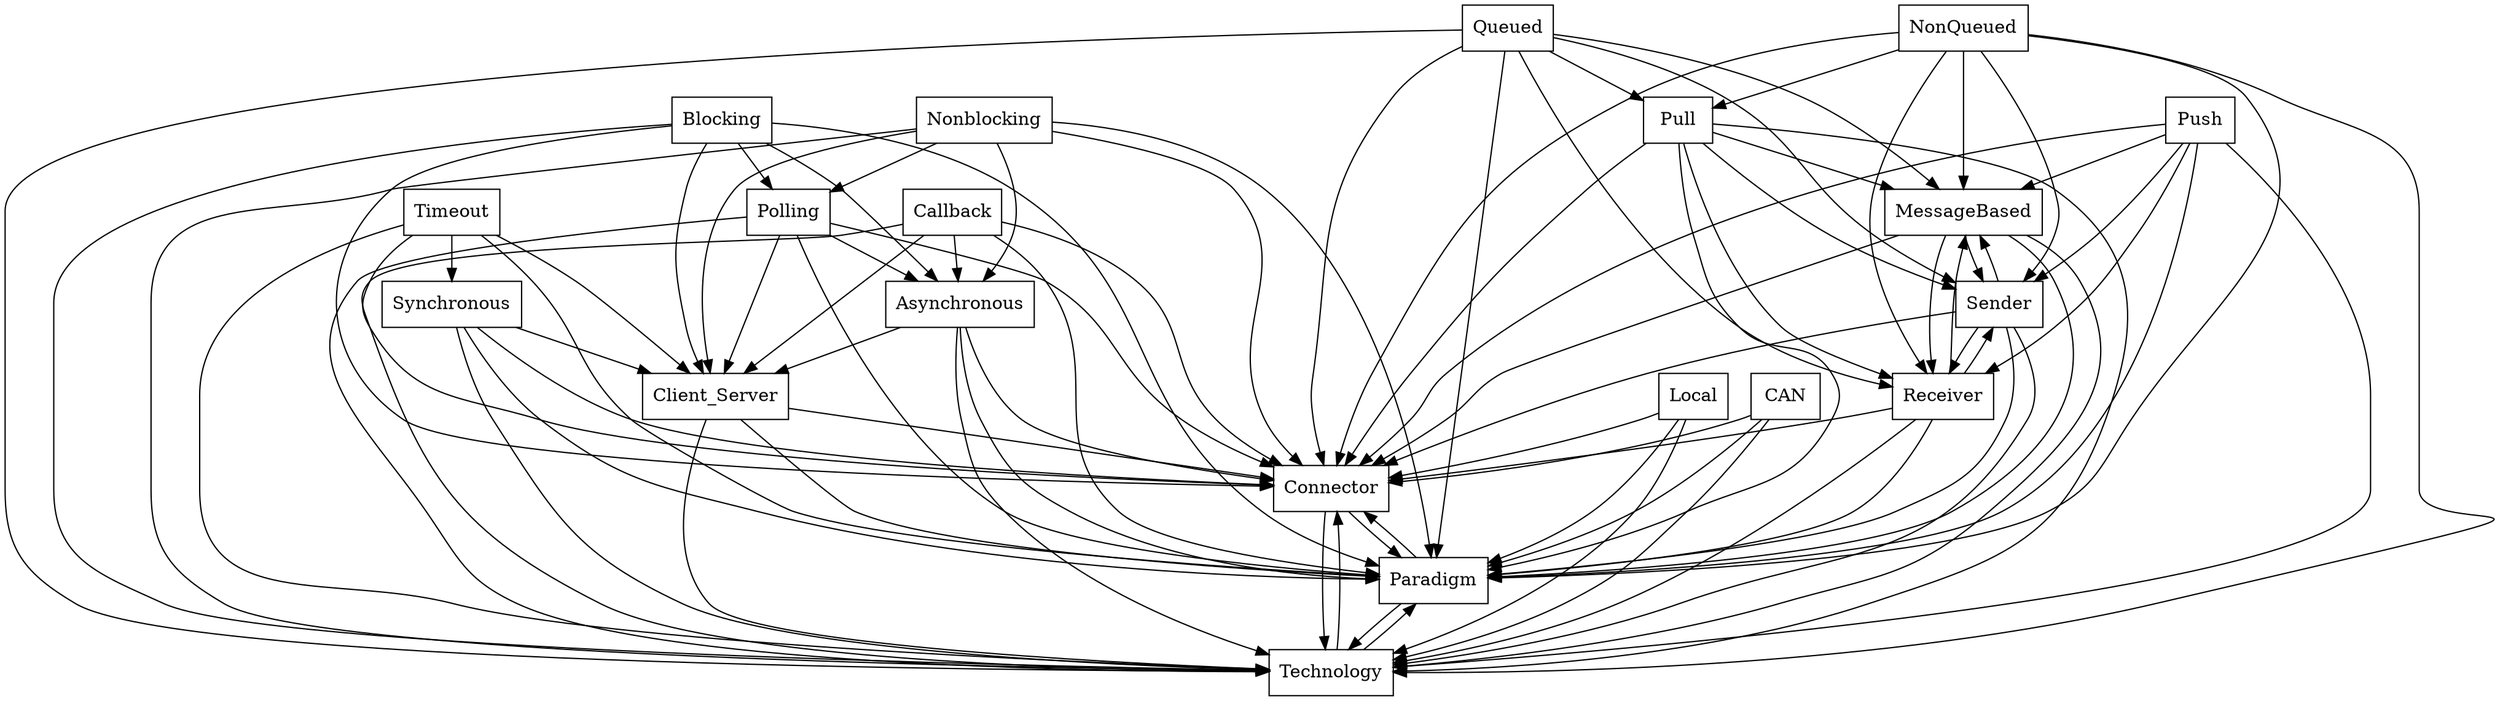 digraph{
graph [rankdir=TB];
node [shape=box];
edge [arrowhead=normal];
0[label="MessageBased",]
1[label="Timeout",]
2[label="Queued",]
3[label="Local",]
4[label="Pull",]
5[label="Nonblocking",]
6[label="Connector",]
7[label="Paradigm",]
8[label="NonQueued",]
9[label="Push",]
10[label="Synchronous",]
11[label="Sender",]
12[label="Blocking",]
13[label="Polling",]
14[label="Client_Server",]
15[label="Receiver",]
16[label="Asynchronous",]
17[label="Callback",]
18[label="CAN",]
19[label="Technology",]
0->6[label="",]
0->7[label="",]
0->11[label="",]
0->15[label="",]
0->19[label="",]
1->6[label="",]
1->7[label="",]
1->10[label="",]
1->14[label="",]
1->19[label="",]
2->0[label="",]
2->4[label="",]
2->6[label="",]
2->7[label="",]
2->11[label="",]
2->15[label="",]
2->19[label="",]
3->6[label="",]
3->7[label="",]
3->19[label="",]
4->0[label="",]
4->6[label="",]
4->7[label="",]
4->11[label="",]
4->15[label="",]
4->19[label="",]
5->6[label="",]
5->7[label="",]
5->13[label="",]
5->14[label="",]
5->16[label="",]
5->19[label="",]
6->7[label="",]
6->19[label="",]
7->6[label="",]
7->19[label="",]
8->0[label="",]
8->4[label="",]
8->6[label="",]
8->7[label="",]
8->11[label="",]
8->15[label="",]
8->19[label="",]
9->0[label="",]
9->6[label="",]
9->7[label="",]
9->11[label="",]
9->15[label="",]
9->19[label="",]
10->6[label="",]
10->7[label="",]
10->14[label="",]
10->19[label="",]
11->0[label="",]
11->6[label="",]
11->7[label="",]
11->15[label="",]
11->19[label="",]
12->6[label="",]
12->7[label="",]
12->13[label="",]
12->14[label="",]
12->16[label="",]
12->19[label="",]
13->6[label="",]
13->7[label="",]
13->14[label="",]
13->16[label="",]
13->19[label="",]
14->6[label="",]
14->7[label="",]
14->19[label="",]
15->0[label="",]
15->6[label="",]
15->7[label="",]
15->11[label="",]
15->19[label="",]
16->6[label="",]
16->7[label="",]
16->14[label="",]
16->19[label="",]
17->6[label="",]
17->7[label="",]
17->14[label="",]
17->16[label="",]
17->19[label="",]
18->6[label="",]
18->7[label="",]
18->19[label="",]
19->6[label="",]
19->7[label="",]
}

